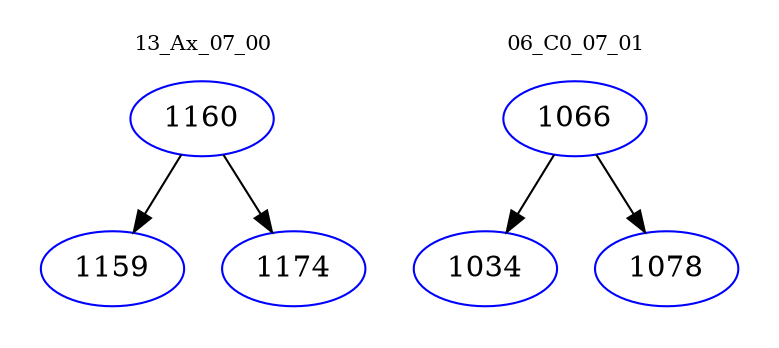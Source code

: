 digraph{
subgraph cluster_0 {
color = white
label = "13_Ax_07_00";
fontsize=10;
T0_1160 [label="1160", color="blue"]
T0_1160 -> T0_1159 [color="black"]
T0_1159 [label="1159", color="blue"]
T0_1160 -> T0_1174 [color="black"]
T0_1174 [label="1174", color="blue"]
}
subgraph cluster_1 {
color = white
label = "06_C0_07_01";
fontsize=10;
T1_1066 [label="1066", color="blue"]
T1_1066 -> T1_1034 [color="black"]
T1_1034 [label="1034", color="blue"]
T1_1066 -> T1_1078 [color="black"]
T1_1078 [label="1078", color="blue"]
}
}
